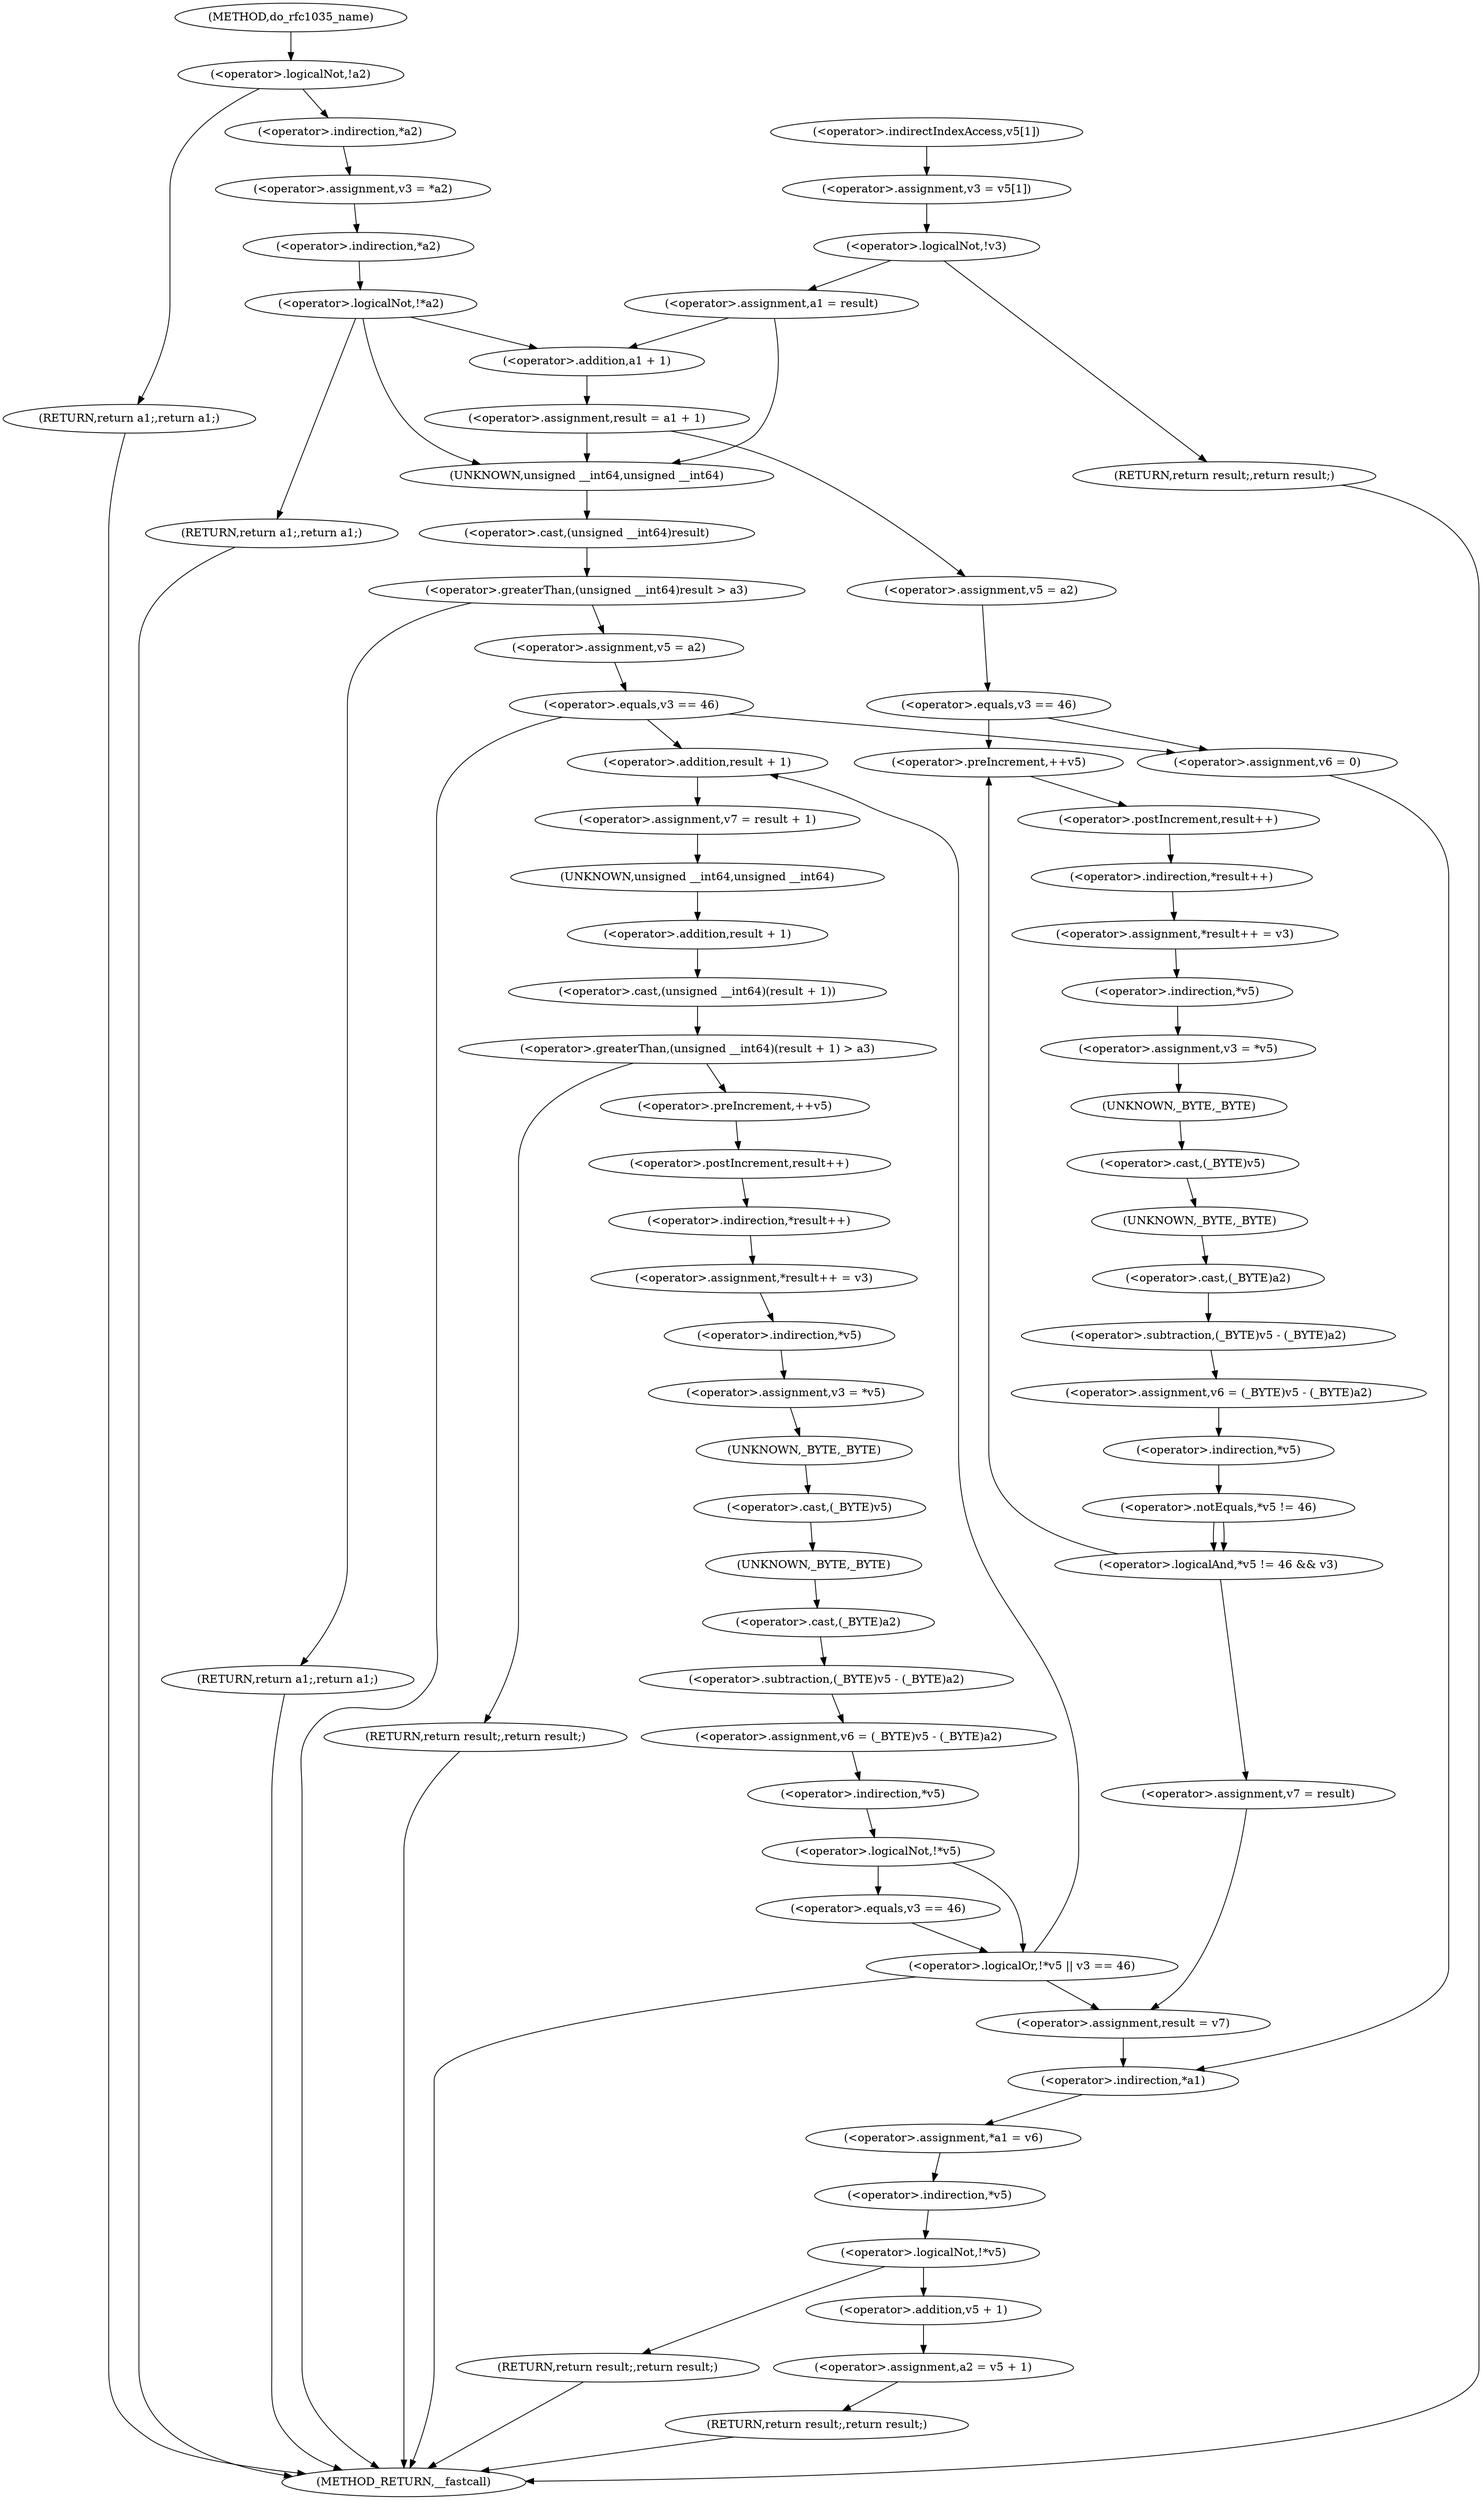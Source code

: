 digraph do_rfc1035_name {  
"1000117" [label = "(<operator>.logicalNot,!a2)" ]
"1000119" [label = "(RETURN,return a1;,return a1;)" ]
"1000121" [label = "(<operator>.assignment,v3 = *a2)" ]
"1000123" [label = "(<operator>.indirection,*a2)" ]
"1000126" [label = "(<operator>.logicalNot,!*a2)" ]
"1000127" [label = "(<operator>.indirection,*a2)" ]
"1000129" [label = "(RETURN,return a1;,return a1;)" ]
"1000134" [label = "(<operator>.assignment,result = a1 + 1)" ]
"1000136" [label = "(<operator>.addition,a1 + 1)" ]
"1000142" [label = "(<operator>.assignment,v5 = a2)" ]
"1000146" [label = "(<operator>.equals,v3 == 46)" ]
"1000152" [label = "(<operator>.preIncrement,++v5)" ]
"1000154" [label = "(<operator>.assignment,*result++ = v3)" ]
"1000155" [label = "(<operator>.indirection,*result++)" ]
"1000156" [label = "(<operator>.postIncrement,result++)" ]
"1000159" [label = "(<operator>.assignment,v3 = *v5)" ]
"1000161" [label = "(<operator>.indirection,*v5)" ]
"1000163" [label = "(<operator>.assignment,v6 = (_BYTE)v5 - (_BYTE)a2)" ]
"1000165" [label = "(<operator>.subtraction,(_BYTE)v5 - (_BYTE)a2)" ]
"1000166" [label = "(<operator>.cast,(_BYTE)v5)" ]
"1000167" [label = "(UNKNOWN,_BYTE,_BYTE)" ]
"1000169" [label = "(<operator>.cast,(_BYTE)a2)" ]
"1000170" [label = "(UNKNOWN,_BYTE,_BYTE)" ]
"1000172" [label = "(<operator>.logicalAnd,*v5 != 46 && v3)" ]
"1000173" [label = "(<operator>.notEquals,*v5 != 46)" ]
"1000174" [label = "(<operator>.indirection,*v5)" ]
"1000178" [label = "(<operator>.assignment,v7 = result)" ]
"1000182" [label = "(<operator>.assignment,result = v7)" ]
"1000186" [label = "(<operator>.assignment,*a1 = v6)" ]
"1000187" [label = "(<operator>.indirection,*a1)" ]
"1000191" [label = "(<operator>.logicalNot,!*v5)" ]
"1000192" [label = "(<operator>.indirection,*v5)" ]
"1000194" [label = "(RETURN,return result;,return result;)" ]
"1000196" [label = "(<operator>.assignment,a2 = v5 + 1)" ]
"1000198" [label = "(<operator>.addition,v5 + 1)" ]
"1000201" [label = "(RETURN,return result;,return result;)" ]
"1000203" [label = "(<operator>.assignment,v3 = v5[1])" ]
"1000205" [label = "(<operator>.indirectIndexAccess,v5[1])" ]
"1000209" [label = "(<operator>.logicalNot,!v3)" ]
"1000211" [label = "(RETURN,return result;,return result;)" ]
"1000213" [label = "(<operator>.assignment,a1 = result)" ]
"1000217" [label = "(<operator>.greaterThan,(unsigned __int64)result > a3)" ]
"1000218" [label = "(<operator>.cast,(unsigned __int64)result)" ]
"1000219" [label = "(UNKNOWN,unsigned __int64,unsigned __int64)" ]
"1000222" [label = "(RETURN,return a1;,return a1;)" ]
"1000224" [label = "(<operator>.assignment,v5 = a2)" ]
"1000228" [label = "(<operator>.equals,v3 == 46)" ]
"1000233" [label = "(<operator>.assignment,v6 = 0)" ]
"1000240" [label = "(<operator>.assignment,v7 = result + 1)" ]
"1000242" [label = "(<operator>.addition,result + 1)" ]
"1000246" [label = "(<operator>.greaterThan,(unsigned __int64)(result + 1) > a3)" ]
"1000247" [label = "(<operator>.cast,(unsigned __int64)(result + 1))" ]
"1000248" [label = "(UNKNOWN,unsigned __int64,unsigned __int64)" ]
"1000249" [label = "(<operator>.addition,result + 1)" ]
"1000253" [label = "(RETURN,return result;,return result;)" ]
"1000255" [label = "(<operator>.preIncrement,++v5)" ]
"1000257" [label = "(<operator>.assignment,*result++ = v3)" ]
"1000258" [label = "(<operator>.indirection,*result++)" ]
"1000259" [label = "(<operator>.postIncrement,result++)" ]
"1000262" [label = "(<operator>.assignment,v3 = *v5)" ]
"1000264" [label = "(<operator>.indirection,*v5)" ]
"1000266" [label = "(<operator>.assignment,v6 = (_BYTE)v5 - (_BYTE)a2)" ]
"1000268" [label = "(<operator>.subtraction,(_BYTE)v5 - (_BYTE)a2)" ]
"1000269" [label = "(<operator>.cast,(_BYTE)v5)" ]
"1000270" [label = "(UNKNOWN,_BYTE,_BYTE)" ]
"1000272" [label = "(<operator>.cast,(_BYTE)a2)" ]
"1000273" [label = "(UNKNOWN,_BYTE,_BYTE)" ]
"1000276" [label = "(<operator>.logicalOr,!*v5 || v3 == 46)" ]
"1000277" [label = "(<operator>.logicalNot,!*v5)" ]
"1000278" [label = "(<operator>.indirection,*v5)" ]
"1000280" [label = "(<operator>.equals,v3 == 46)" ]
"1000106" [label = "(METHOD,do_rfc1035_name)" ]
"1000284" [label = "(METHOD_RETURN,__fastcall)" ]
  "1000117" -> "1000119" 
  "1000117" -> "1000123" 
  "1000119" -> "1000284" 
  "1000121" -> "1000127" 
  "1000123" -> "1000121" 
  "1000126" -> "1000129" 
  "1000126" -> "1000219" 
  "1000126" -> "1000136" 
  "1000127" -> "1000126" 
  "1000129" -> "1000284" 
  "1000134" -> "1000219" 
  "1000134" -> "1000142" 
  "1000136" -> "1000134" 
  "1000142" -> "1000146" 
  "1000146" -> "1000233" 
  "1000146" -> "1000152" 
  "1000152" -> "1000156" 
  "1000154" -> "1000161" 
  "1000155" -> "1000154" 
  "1000156" -> "1000155" 
  "1000159" -> "1000167" 
  "1000161" -> "1000159" 
  "1000163" -> "1000174" 
  "1000165" -> "1000163" 
  "1000166" -> "1000170" 
  "1000167" -> "1000166" 
  "1000169" -> "1000165" 
  "1000170" -> "1000169" 
  "1000172" -> "1000152" 
  "1000172" -> "1000178" 
  "1000173" -> "1000172" 
  "1000173" -> "1000172" 
  "1000174" -> "1000173" 
  "1000178" -> "1000182" 
  "1000182" -> "1000187" 
  "1000186" -> "1000192" 
  "1000187" -> "1000186" 
  "1000191" -> "1000194" 
  "1000191" -> "1000198" 
  "1000192" -> "1000191" 
  "1000194" -> "1000284" 
  "1000196" -> "1000201" 
  "1000198" -> "1000196" 
  "1000201" -> "1000284" 
  "1000203" -> "1000209" 
  "1000205" -> "1000203" 
  "1000209" -> "1000211" 
  "1000209" -> "1000213" 
  "1000211" -> "1000284" 
  "1000213" -> "1000219" 
  "1000213" -> "1000136" 
  "1000217" -> "1000222" 
  "1000217" -> "1000224" 
  "1000218" -> "1000217" 
  "1000219" -> "1000218" 
  "1000222" -> "1000284" 
  "1000224" -> "1000228" 
  "1000228" -> "1000233" 
  "1000228" -> "1000284" 
  "1000228" -> "1000242" 
  "1000233" -> "1000187" 
  "1000240" -> "1000248" 
  "1000242" -> "1000240" 
  "1000246" -> "1000253" 
  "1000246" -> "1000255" 
  "1000247" -> "1000246" 
  "1000248" -> "1000249" 
  "1000249" -> "1000247" 
  "1000253" -> "1000284" 
  "1000255" -> "1000259" 
  "1000257" -> "1000264" 
  "1000258" -> "1000257" 
  "1000259" -> "1000258" 
  "1000262" -> "1000270" 
  "1000264" -> "1000262" 
  "1000266" -> "1000278" 
  "1000268" -> "1000266" 
  "1000269" -> "1000273" 
  "1000270" -> "1000269" 
  "1000272" -> "1000268" 
  "1000273" -> "1000272" 
  "1000276" -> "1000284" 
  "1000276" -> "1000242" 
  "1000276" -> "1000182" 
  "1000277" -> "1000276" 
  "1000277" -> "1000280" 
  "1000278" -> "1000277" 
  "1000280" -> "1000276" 
  "1000106" -> "1000117" 
}
